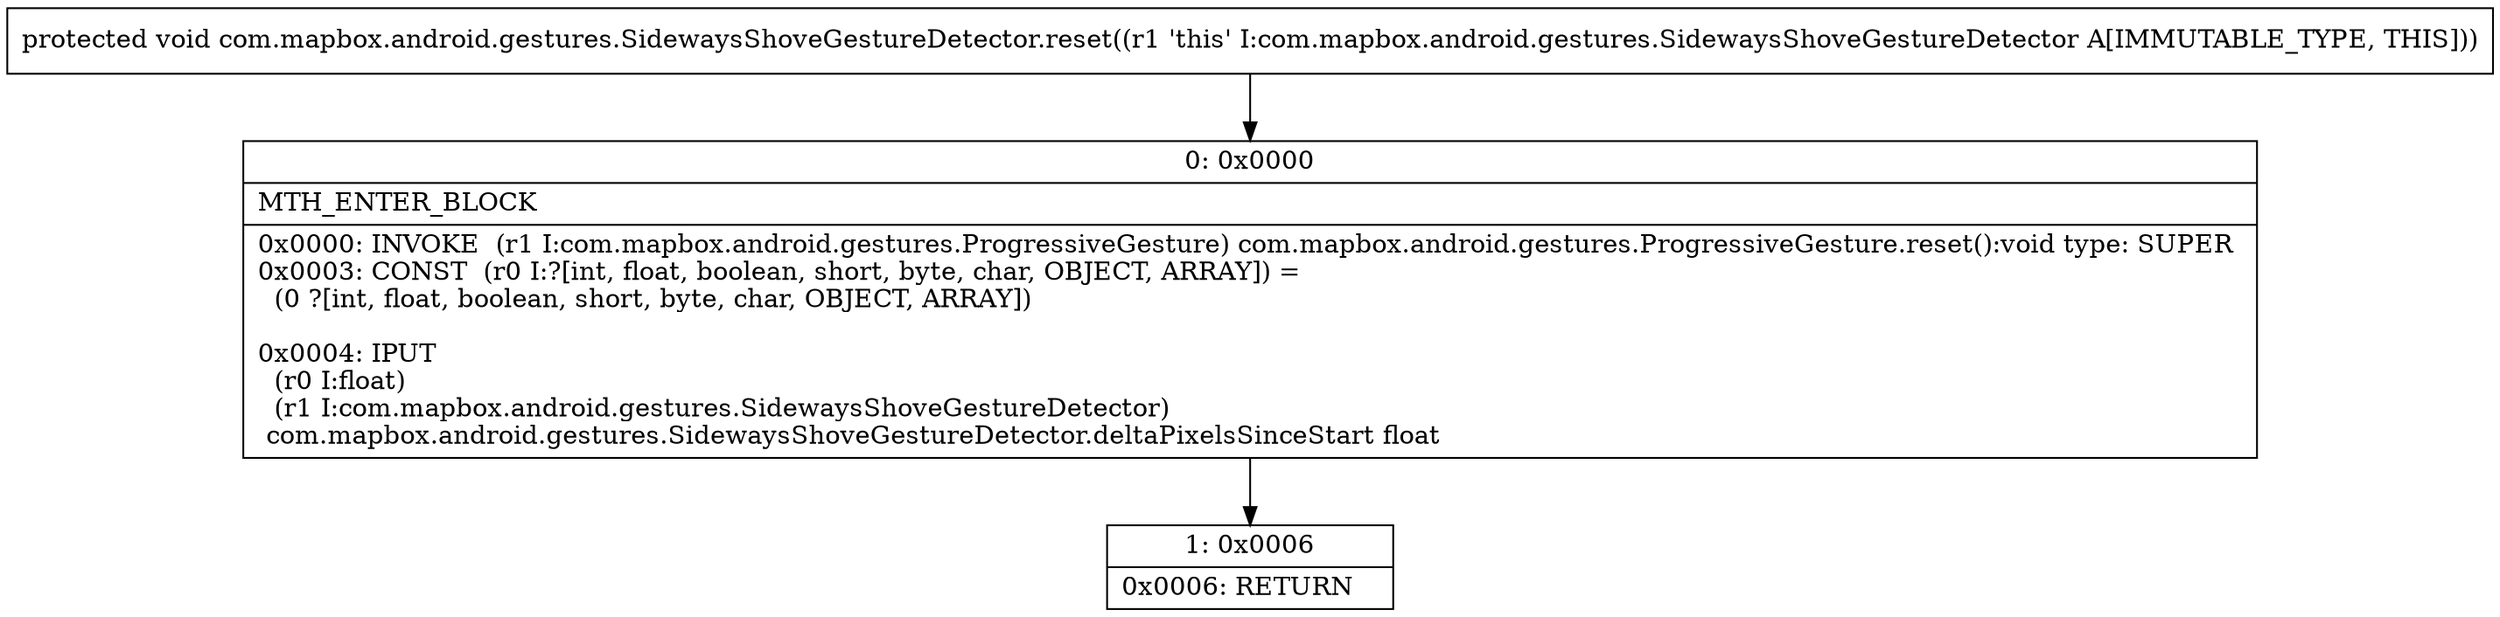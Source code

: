 digraph "CFG forcom.mapbox.android.gestures.SidewaysShoveGestureDetector.reset()V" {
Node_0 [shape=record,label="{0\:\ 0x0000|MTH_ENTER_BLOCK\l|0x0000: INVOKE  (r1 I:com.mapbox.android.gestures.ProgressiveGesture) com.mapbox.android.gestures.ProgressiveGesture.reset():void type: SUPER \l0x0003: CONST  (r0 I:?[int, float, boolean, short, byte, char, OBJECT, ARRAY]) = \l  (0 ?[int, float, boolean, short, byte, char, OBJECT, ARRAY])\l \l0x0004: IPUT  \l  (r0 I:float)\l  (r1 I:com.mapbox.android.gestures.SidewaysShoveGestureDetector)\l com.mapbox.android.gestures.SidewaysShoveGestureDetector.deltaPixelsSinceStart float \l}"];
Node_1 [shape=record,label="{1\:\ 0x0006|0x0006: RETURN   \l}"];
MethodNode[shape=record,label="{protected void com.mapbox.android.gestures.SidewaysShoveGestureDetector.reset((r1 'this' I:com.mapbox.android.gestures.SidewaysShoveGestureDetector A[IMMUTABLE_TYPE, THIS])) }"];
MethodNode -> Node_0;
Node_0 -> Node_1;
}

